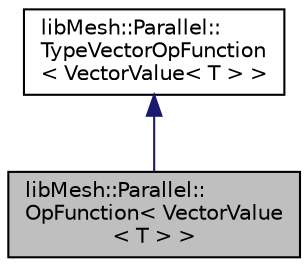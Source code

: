 digraph "libMesh::Parallel::OpFunction&lt; VectorValue&lt; T &gt; &gt;"
{
  edge [fontname="Helvetica",fontsize="10",labelfontname="Helvetica",labelfontsize="10"];
  node [fontname="Helvetica",fontsize="10",shape=record];
  Node0 [label="libMesh::Parallel::\lOpFunction\< VectorValue\l\< T \> \>",height=0.2,width=0.4,color="black", fillcolor="grey75", style="filled", fontcolor="black"];
  Node1 -> Node0 [dir="back",color="midnightblue",fontsize="10",style="solid",fontname="Helvetica"];
  Node1 [label="libMesh::Parallel::\lTypeVectorOpFunction\l\< VectorValue\< T \> \>",height=0.2,width=0.4,color="black", fillcolor="white", style="filled",URL="$classlibMesh_1_1Parallel_1_1TypeVectorOpFunction.html"];
}
